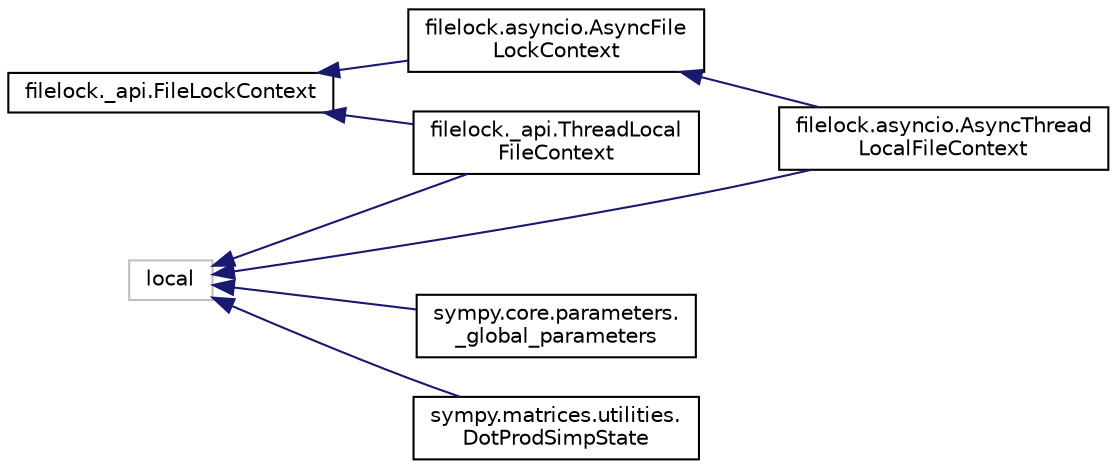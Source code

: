 digraph "Graphical Class Hierarchy"
{
 // LATEX_PDF_SIZE
  edge [fontname="Helvetica",fontsize="10",labelfontname="Helvetica",labelfontsize="10"];
  node [fontname="Helvetica",fontsize="10",shape=record];
  rankdir="LR";
  Node0 [label="filelock._api.FileLockContext",height=0.2,width=0.4,color="black", fillcolor="white", style="filled",URL="$classfilelock_1_1__api_1_1FileLockContext.html",tooltip=" "];
  Node0 -> Node1 [dir="back",color="midnightblue",fontsize="10",style="solid",fontname="Helvetica"];
  Node1 [label="filelock._api.ThreadLocal\lFileContext",height=0.2,width=0.4,color="black", fillcolor="white", style="filled",URL="$classfilelock_1_1__api_1_1ThreadLocalFileContext.html",tooltip=" "];
  Node0 -> Node2 [dir="back",color="midnightblue",fontsize="10",style="solid",fontname="Helvetica"];
  Node2 [label="filelock.asyncio.AsyncFile\lLockContext",height=0.2,width=0.4,color="black", fillcolor="white", style="filled",URL="$classfilelock_1_1asyncio_1_1AsyncFileLockContext.html",tooltip=" "];
  Node2 -> Node3 [dir="back",color="midnightblue",fontsize="10",style="solid",fontname="Helvetica"];
  Node3 [label="filelock.asyncio.AsyncThread\lLocalFileContext",height=0.2,width=0.4,color="black", fillcolor="white", style="filled",URL="$classfilelock_1_1asyncio_1_1AsyncThreadLocalFileContext.html",tooltip=" "];
  Node16297 [label="local",height=0.2,width=0.4,color="grey75", fillcolor="white", style="filled",tooltip=" "];
  Node16297 -> Node1 [dir="back",color="midnightblue",fontsize="10",style="solid",fontname="Helvetica"];
  Node16297 -> Node3 [dir="back",color="midnightblue",fontsize="10",style="solid",fontname="Helvetica"];
  Node16297 -> Node16298 [dir="back",color="midnightblue",fontsize="10",style="solid",fontname="Helvetica"];
  Node16298 [label="sympy.core.parameters.\l_global_parameters",height=0.2,width=0.4,color="black", fillcolor="white", style="filled",URL="$classsympy_1_1core_1_1parameters_1_1__global__parameters.html",tooltip=" "];
  Node16297 -> Node16299 [dir="back",color="midnightblue",fontsize="10",style="solid",fontname="Helvetica"];
  Node16299 [label="sympy.matrices.utilities.\lDotProdSimpState",height=0.2,width=0.4,color="black", fillcolor="white", style="filled",URL="$classsympy_1_1matrices_1_1utilities_1_1DotProdSimpState.html",tooltip=" "];
}
